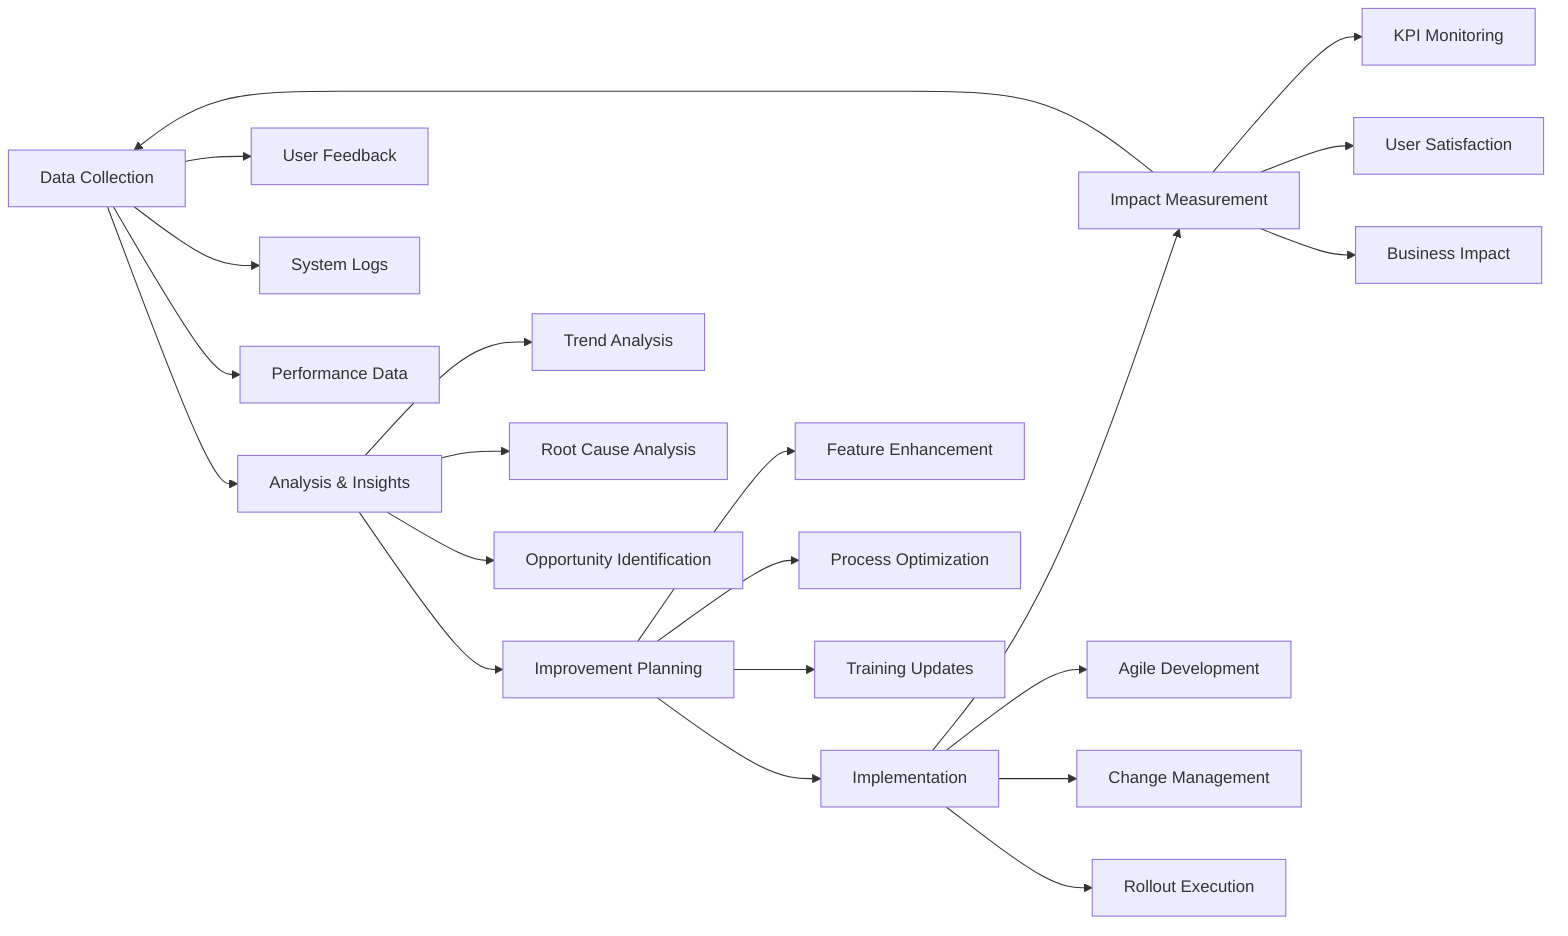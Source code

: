 graph LR
    A[Data Collection] --> B[Analysis & Insights]
    B --> C[Improvement Planning]
    C --> D[Implementation]
    D --> E[Impact Measurement]
    E --> A
    
    A --> A1[User Feedback]
    A --> A2[System Logs]
    A --> A3[Performance Data]
    
    B --> B1[Trend Analysis]
    B --> B2[Root Cause Analysis]
    B --> B3[Opportunity Identification]
    
    C --> C1[Feature Enhancement]
    C --> C2[Process Optimization]
    C --> C3[Training Updates]
    
    D --> D1[Agile Development]
    D --> D2[Change Management]
    D --> D3[Rollout Execution]
    
    E --> E1[KPI Monitoring]
    E --> E2[User Satisfaction]
    E --> E3[Business Impact]